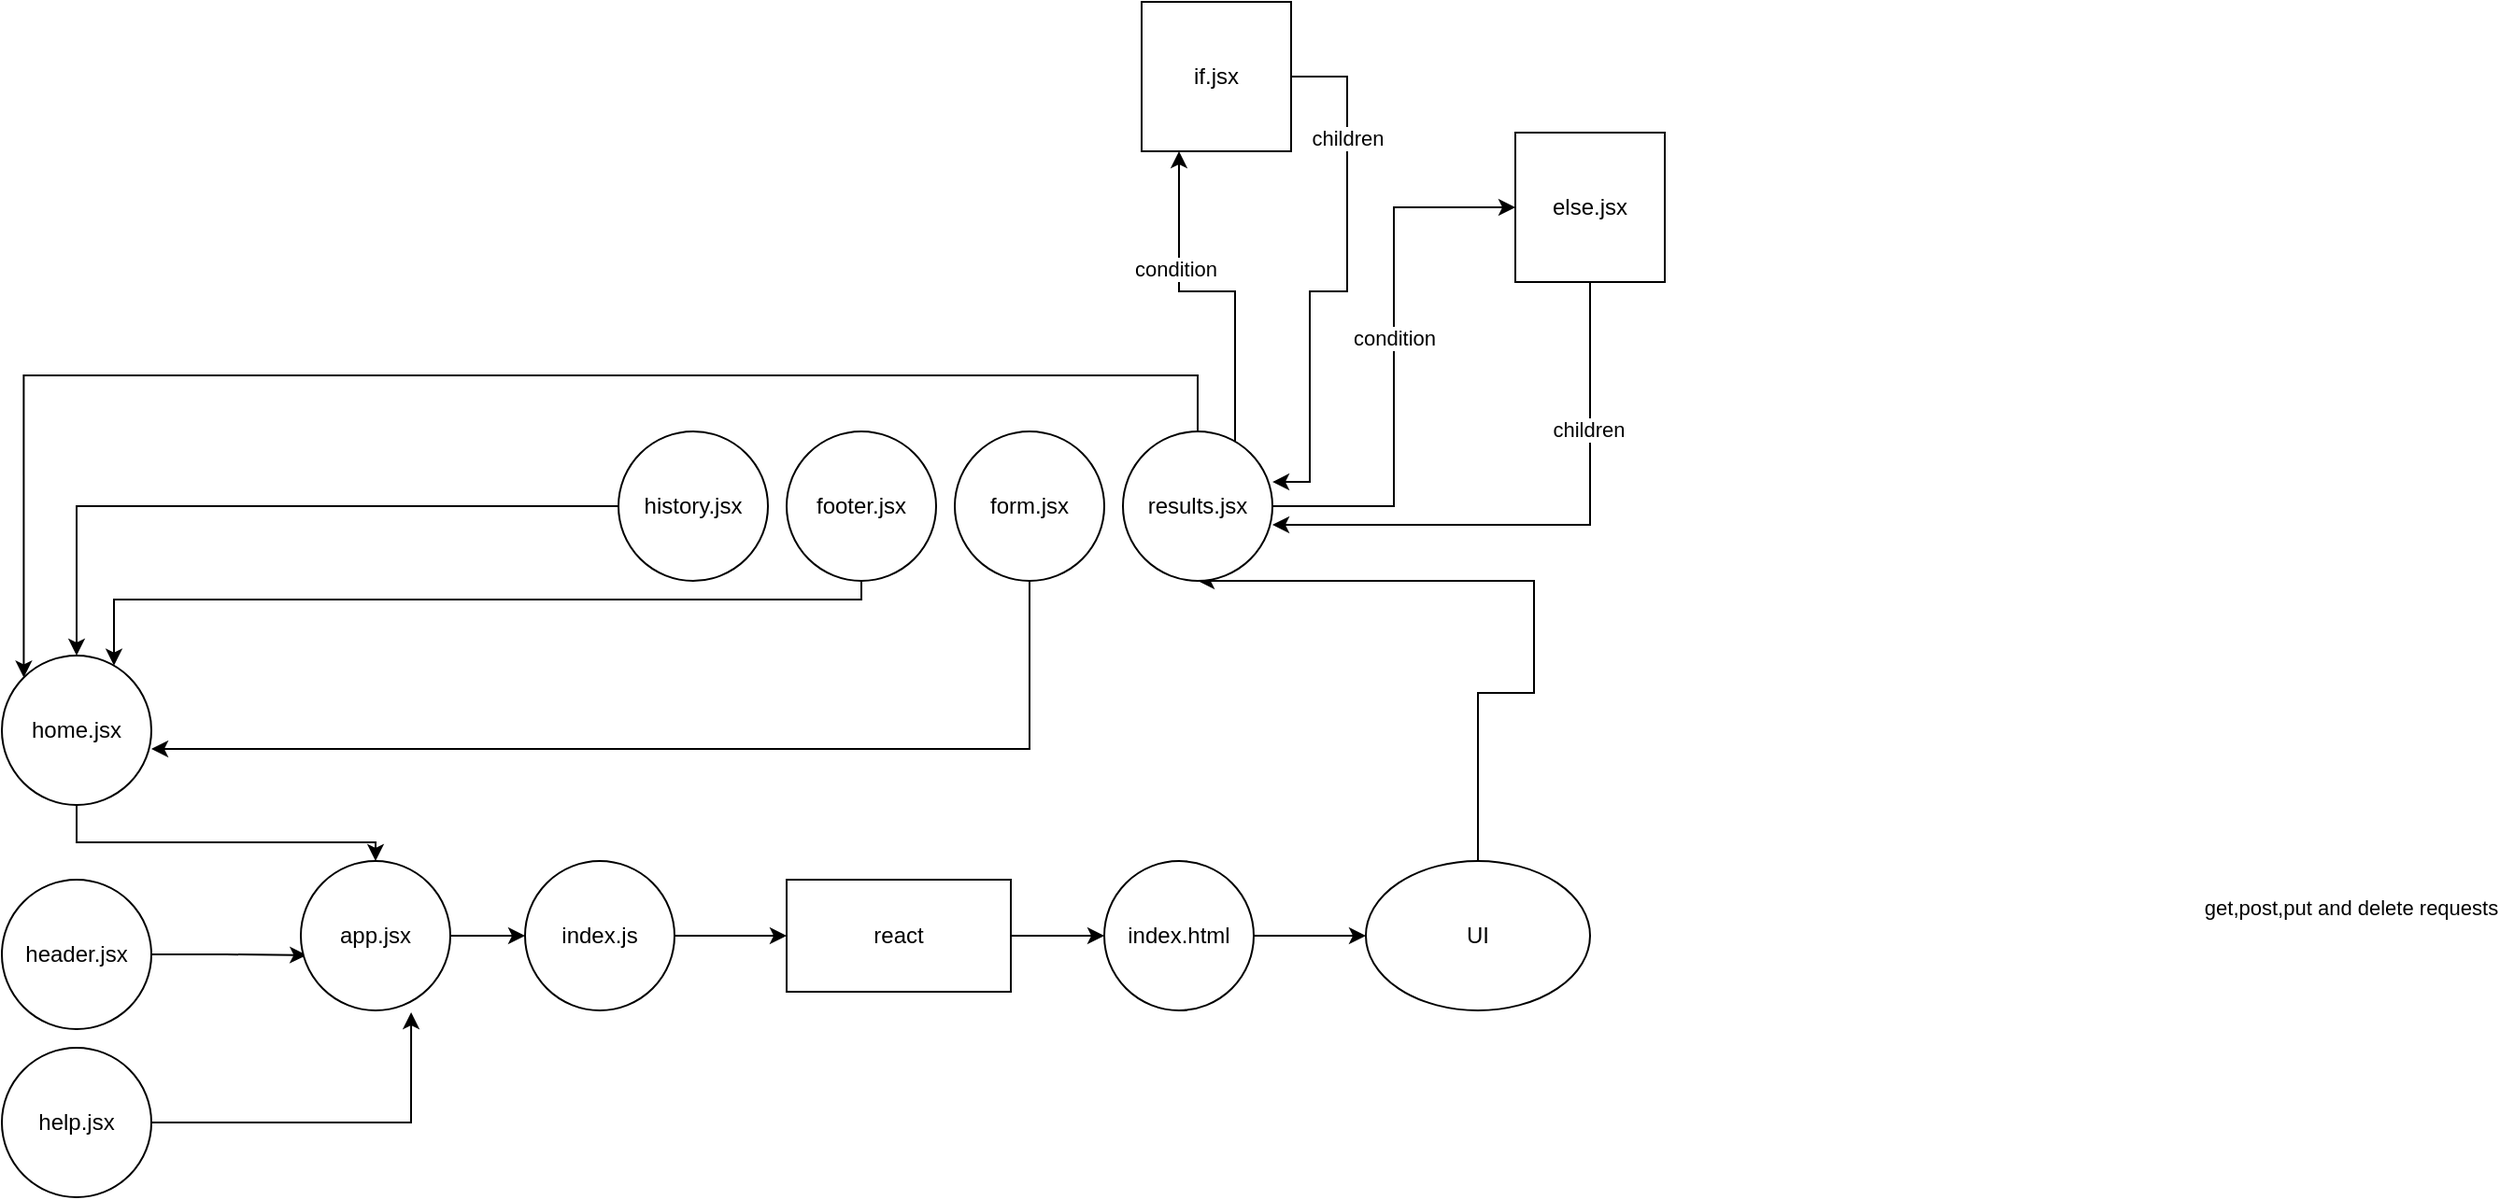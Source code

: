 <mxfile version="14.8.1" type="github">
  <diagram id="CyibtDGt1zRBIY38E2ax" name="Page-1">
    <mxGraphModel dx="1422" dy="1862" grid="1" gridSize="10" guides="1" tooltips="1" connect="1" arrows="1" fold="1" page="1" pageScale="1" pageWidth="850" pageHeight="1100" math="0" shadow="0">
      <root>
        <mxCell id="0" />
        <mxCell id="1" parent="0" />
        <mxCell id="5jCtWk1MnimySxwpMfV8-1" style="edgeStyle=orthogonalEdgeStyle;rounded=0;orthogonalLoop=1;jettySize=auto;html=1;exitX=1;exitY=0.5;exitDx=0;exitDy=0;entryX=0;entryY=0.5;entryDx=0;entryDy=0;" parent="1" source="5jCtWk1MnimySxwpMfV8-2" target="5jCtWk1MnimySxwpMfV8-15" edge="1">
          <mxGeometry relative="1" as="geometry" />
        </mxCell>
        <mxCell id="5jCtWk1MnimySxwpMfV8-2" value="react" style="rounded=0;whiteSpace=wrap;html=1;" parent="1" vertex="1">
          <mxGeometry x="420" y="220" width="120" height="60" as="geometry" />
        </mxCell>
        <mxCell id="5jCtWk1MnimySxwpMfV8-3" style="edgeStyle=orthogonalEdgeStyle;rounded=0;orthogonalLoop=1;jettySize=auto;html=1;entryX=0.5;entryY=1;entryDx=0;entryDy=0;" parent="1" source="5jCtWk1MnimySxwpMfV8-5" target="5jCtWk1MnimySxwpMfV8-19" edge="1">
          <mxGeometry relative="1" as="geometry">
            <Array as="points">
              <mxPoint x="790" y="120" />
              <mxPoint x="820" y="120" />
              <mxPoint x="820" y="60" />
            </Array>
          </mxGeometry>
        </mxCell>
        <mxCell id="5jCtWk1MnimySxwpMfV8-4" value="get,post,put and delete requests" style="edgeLabel;html=1;align=center;verticalAlign=middle;resizable=0;points=[];" parent="5jCtWk1MnimySxwpMfV8-3" vertex="1" connectable="0">
          <mxGeometry x="0.138" y="2" relative="1" as="geometry">
            <mxPoint x="462" y="173" as="offset" />
          </mxGeometry>
        </mxCell>
        <mxCell id="5jCtWk1MnimySxwpMfV8-5" value="UI" style="ellipse;whiteSpace=wrap;html=1;" parent="1" vertex="1">
          <mxGeometry x="730" y="210" width="120" height="80" as="geometry" />
        </mxCell>
        <mxCell id="z7aVrtwdr3h7vjK7sF4N-5" style="edgeStyle=orthogonalEdgeStyle;rounded=0;orthogonalLoop=1;jettySize=auto;html=1;" edge="1" parent="1" source="5jCtWk1MnimySxwpMfV8-7" target="z7aVrtwdr3h7vjK7sF4N-3">
          <mxGeometry relative="1" as="geometry">
            <Array as="points">
              <mxPoint x="460" y="70" />
              <mxPoint x="60" y="70" />
            </Array>
          </mxGeometry>
        </mxCell>
        <mxCell id="5jCtWk1MnimySxwpMfV8-7" value="footer.jsx" style="ellipse;whiteSpace=wrap;html=1;aspect=fixed;" parent="1" vertex="1">
          <mxGeometry x="420" y="-20" width="80" height="80" as="geometry" />
        </mxCell>
        <mxCell id="5jCtWk1MnimySxwpMfV8-8" style="edgeStyle=orthogonalEdgeStyle;rounded=0;orthogonalLoop=1;jettySize=auto;html=1;entryX=0.039;entryY=0.63;entryDx=0;entryDy=0;entryPerimeter=0;" parent="1" source="5jCtWk1MnimySxwpMfV8-9" target="5jCtWk1MnimySxwpMfV8-17" edge="1">
          <mxGeometry relative="1" as="geometry" />
        </mxCell>
        <mxCell id="5jCtWk1MnimySxwpMfV8-9" value="header.jsx" style="ellipse;whiteSpace=wrap;html=1;aspect=fixed;" parent="1" vertex="1">
          <mxGeometry y="220" width="80" height="80" as="geometry" />
        </mxCell>
        <mxCell id="z7aVrtwdr3h7vjK7sF4N-6" style="edgeStyle=orthogonalEdgeStyle;rounded=0;orthogonalLoop=1;jettySize=auto;html=1;entryX=1;entryY=0.625;entryDx=0;entryDy=0;entryPerimeter=0;" edge="1" parent="1" source="5jCtWk1MnimySxwpMfV8-11" target="z7aVrtwdr3h7vjK7sF4N-3">
          <mxGeometry relative="1" as="geometry">
            <Array as="points">
              <mxPoint x="550" y="150" />
            </Array>
          </mxGeometry>
        </mxCell>
        <mxCell id="5jCtWk1MnimySxwpMfV8-11" value="form.jsx" style="ellipse;whiteSpace=wrap;html=1;aspect=fixed;" parent="1" vertex="1">
          <mxGeometry x="510" y="-20" width="80" height="80" as="geometry" />
        </mxCell>
        <mxCell id="5jCtWk1MnimySxwpMfV8-12" style="edgeStyle=orthogonalEdgeStyle;rounded=0;orthogonalLoop=1;jettySize=auto;html=1;entryX=0;entryY=0.5;entryDx=0;entryDy=0;" parent="1" source="5jCtWk1MnimySxwpMfV8-13" target="5jCtWk1MnimySxwpMfV8-2" edge="1">
          <mxGeometry relative="1" as="geometry" />
        </mxCell>
        <mxCell id="5jCtWk1MnimySxwpMfV8-13" value="index.js" style="ellipse;whiteSpace=wrap;html=1;aspect=fixed;" parent="1" vertex="1">
          <mxGeometry x="280" y="210" width="80" height="80" as="geometry" />
        </mxCell>
        <mxCell id="5jCtWk1MnimySxwpMfV8-14" style="edgeStyle=orthogonalEdgeStyle;rounded=0;orthogonalLoop=1;jettySize=auto;html=1;entryX=0;entryY=0.5;entryDx=0;entryDy=0;" parent="1" source="5jCtWk1MnimySxwpMfV8-15" target="5jCtWk1MnimySxwpMfV8-5" edge="1">
          <mxGeometry relative="1" as="geometry">
            <mxPoint x="670" y="250" as="targetPoint" />
          </mxGeometry>
        </mxCell>
        <mxCell id="5jCtWk1MnimySxwpMfV8-15" value="index.html" style="ellipse;whiteSpace=wrap;html=1;aspect=fixed;" parent="1" vertex="1">
          <mxGeometry x="590" y="210" width="80" height="80" as="geometry" />
        </mxCell>
        <mxCell id="5jCtWk1MnimySxwpMfV8-16" style="edgeStyle=orthogonalEdgeStyle;rounded=0;orthogonalLoop=1;jettySize=auto;html=1;exitX=1;exitY=0.5;exitDx=0;exitDy=0;entryX=0;entryY=0.5;entryDx=0;entryDy=0;" parent="1" source="5jCtWk1MnimySxwpMfV8-17" target="5jCtWk1MnimySxwpMfV8-13" edge="1">
          <mxGeometry relative="1" as="geometry" />
        </mxCell>
        <mxCell id="5jCtWk1MnimySxwpMfV8-17" value="app.jsx" style="ellipse;whiteSpace=wrap;html=1;aspect=fixed;" parent="1" vertex="1">
          <mxGeometry x="160" y="210" width="80" height="80" as="geometry" />
        </mxCell>
        <mxCell id="z7aVrtwdr3h7vjK7sF4N-7" style="edgeStyle=orthogonalEdgeStyle;rounded=0;orthogonalLoop=1;jettySize=auto;html=1;entryX=0;entryY=0;entryDx=0;entryDy=0;" edge="1" parent="1" source="5jCtWk1MnimySxwpMfV8-19" target="z7aVrtwdr3h7vjK7sF4N-3">
          <mxGeometry relative="1" as="geometry">
            <Array as="points">
              <mxPoint x="640" y="-50" />
              <mxPoint x="12" y="-50" />
            </Array>
          </mxGeometry>
        </mxCell>
        <mxCell id="z7aVrtwdr3h7vjK7sF4N-13" style="edgeStyle=orthogonalEdgeStyle;rounded=0;orthogonalLoop=1;jettySize=auto;html=1;entryX=0;entryY=0.5;entryDx=0;entryDy=0;" edge="1" parent="1" source="5jCtWk1MnimySxwpMfV8-19" target="5jCtWk1MnimySxwpMfV8-22">
          <mxGeometry relative="1" as="geometry">
            <Array as="points">
              <mxPoint x="745" y="20" />
              <mxPoint x="745" y="-140" />
            </Array>
          </mxGeometry>
        </mxCell>
        <mxCell id="z7aVrtwdr3h7vjK7sF4N-14" value="condition" style="edgeLabel;html=1;align=center;verticalAlign=middle;resizable=0;points=[];" vertex="1" connectable="0" parent="z7aVrtwdr3h7vjK7sF4N-13">
          <mxGeometry x="0.069" relative="1" as="geometry">
            <mxPoint as="offset" />
          </mxGeometry>
        </mxCell>
        <mxCell id="z7aVrtwdr3h7vjK7sF4N-16" style="edgeStyle=orthogonalEdgeStyle;rounded=0;orthogonalLoop=1;jettySize=auto;html=1;entryX=0.25;entryY=1;entryDx=0;entryDy=0;" edge="1" parent="1" source="5jCtWk1MnimySxwpMfV8-19" target="5jCtWk1MnimySxwpMfV8-23">
          <mxGeometry relative="1" as="geometry">
            <Array as="points">
              <mxPoint x="660" y="-95" />
              <mxPoint x="630" y="-95" />
            </Array>
          </mxGeometry>
        </mxCell>
        <mxCell id="z7aVrtwdr3h7vjK7sF4N-18" value="condition" style="edgeLabel;html=1;align=center;verticalAlign=middle;resizable=0;points=[];" vertex="1" connectable="0" parent="z7aVrtwdr3h7vjK7sF4N-16">
          <mxGeometry x="0.325" y="2" relative="1" as="geometry">
            <mxPoint as="offset" />
          </mxGeometry>
        </mxCell>
        <mxCell id="5jCtWk1MnimySxwpMfV8-19" value="results.jsx" style="ellipse;whiteSpace=wrap;html=1;aspect=fixed;" parent="1" vertex="1">
          <mxGeometry x="600" y="-20" width="80" height="80" as="geometry" />
        </mxCell>
        <mxCell id="z7aVrtwdr3h7vjK7sF4N-11" style="edgeStyle=orthogonalEdgeStyle;rounded=0;orthogonalLoop=1;jettySize=auto;html=1;entryX=1;entryY=0.625;entryDx=0;entryDy=0;entryPerimeter=0;" edge="1" parent="1" source="5jCtWk1MnimySxwpMfV8-22" target="5jCtWk1MnimySxwpMfV8-19">
          <mxGeometry relative="1" as="geometry">
            <Array as="points">
              <mxPoint x="850" y="30" />
            </Array>
          </mxGeometry>
        </mxCell>
        <mxCell id="z7aVrtwdr3h7vjK7sF4N-15" value="children" style="edgeLabel;html=1;align=center;verticalAlign=middle;resizable=0;points=[];" vertex="1" connectable="0" parent="z7aVrtwdr3h7vjK7sF4N-11">
          <mxGeometry x="-0.473" y="-1" relative="1" as="geometry">
            <mxPoint as="offset" />
          </mxGeometry>
        </mxCell>
        <mxCell id="5jCtWk1MnimySxwpMfV8-22" value="else.jsx" style="whiteSpace=wrap;html=1;aspect=fixed;" parent="1" vertex="1">
          <mxGeometry x="810" y="-180" width="80" height="80" as="geometry" />
        </mxCell>
        <mxCell id="z7aVrtwdr3h7vjK7sF4N-17" style="edgeStyle=orthogonalEdgeStyle;rounded=0;orthogonalLoop=1;jettySize=auto;html=1;entryX=1;entryY=0.338;entryDx=0;entryDy=0;entryPerimeter=0;" edge="1" parent="1" source="5jCtWk1MnimySxwpMfV8-23" target="5jCtWk1MnimySxwpMfV8-19">
          <mxGeometry relative="1" as="geometry">
            <Array as="points">
              <mxPoint x="720" y="-210" />
              <mxPoint x="720" y="-95" />
              <mxPoint x="700" y="-95" />
              <mxPoint x="700" y="7" />
            </Array>
          </mxGeometry>
        </mxCell>
        <mxCell id="z7aVrtwdr3h7vjK7sF4N-19" value="children" style="edgeLabel;html=1;align=center;verticalAlign=middle;resizable=0;points=[];" vertex="1" connectable="0" parent="z7aVrtwdr3h7vjK7sF4N-17">
          <mxGeometry x="-0.561" relative="1" as="geometry">
            <mxPoint as="offset" />
          </mxGeometry>
        </mxCell>
        <mxCell id="5jCtWk1MnimySxwpMfV8-23" value="if.jsx" style="whiteSpace=wrap;html=1;aspect=fixed;" parent="1" vertex="1">
          <mxGeometry x="610" y="-250" width="80" height="80" as="geometry" />
        </mxCell>
        <mxCell id="z7aVrtwdr3h7vjK7sF4N-4" style="edgeStyle=orthogonalEdgeStyle;rounded=0;orthogonalLoop=1;jettySize=auto;html=1;" edge="1" parent="1" source="5jCtWk1MnimySxwpMfV8-21" target="z7aVrtwdr3h7vjK7sF4N-3">
          <mxGeometry relative="1" as="geometry" />
        </mxCell>
        <mxCell id="5jCtWk1MnimySxwpMfV8-21" value="history.jsx" style="ellipse;whiteSpace=wrap;html=1;aspect=fixed;" parent="1" vertex="1">
          <mxGeometry x="330" y="-20" width="80" height="80" as="geometry" />
        </mxCell>
        <mxCell id="z7aVrtwdr3h7vjK7sF4N-8" style="edgeStyle=orthogonalEdgeStyle;rounded=0;orthogonalLoop=1;jettySize=auto;html=1;" edge="1" parent="1" source="z7aVrtwdr3h7vjK7sF4N-3" target="5jCtWk1MnimySxwpMfV8-17">
          <mxGeometry relative="1" as="geometry">
            <Array as="points">
              <mxPoint x="40" y="200" />
              <mxPoint x="200" y="200" />
            </Array>
          </mxGeometry>
        </mxCell>
        <mxCell id="z7aVrtwdr3h7vjK7sF4N-3" value="home.jsx" style="ellipse;whiteSpace=wrap;html=1;aspect=fixed;" vertex="1" parent="1">
          <mxGeometry y="100" width="80" height="80" as="geometry" />
        </mxCell>
        <mxCell id="z7aVrtwdr3h7vjK7sF4N-10" style="edgeStyle=orthogonalEdgeStyle;rounded=0;orthogonalLoop=1;jettySize=auto;html=1;entryX=0.738;entryY=1.013;entryDx=0;entryDy=0;entryPerimeter=0;" edge="1" parent="1" source="z7aVrtwdr3h7vjK7sF4N-9" target="5jCtWk1MnimySxwpMfV8-17">
          <mxGeometry relative="1" as="geometry" />
        </mxCell>
        <mxCell id="z7aVrtwdr3h7vjK7sF4N-9" value="help.jsx" style="ellipse;whiteSpace=wrap;html=1;aspect=fixed;" vertex="1" parent="1">
          <mxGeometry y="310" width="80" height="80" as="geometry" />
        </mxCell>
      </root>
    </mxGraphModel>
  </diagram>
</mxfile>
